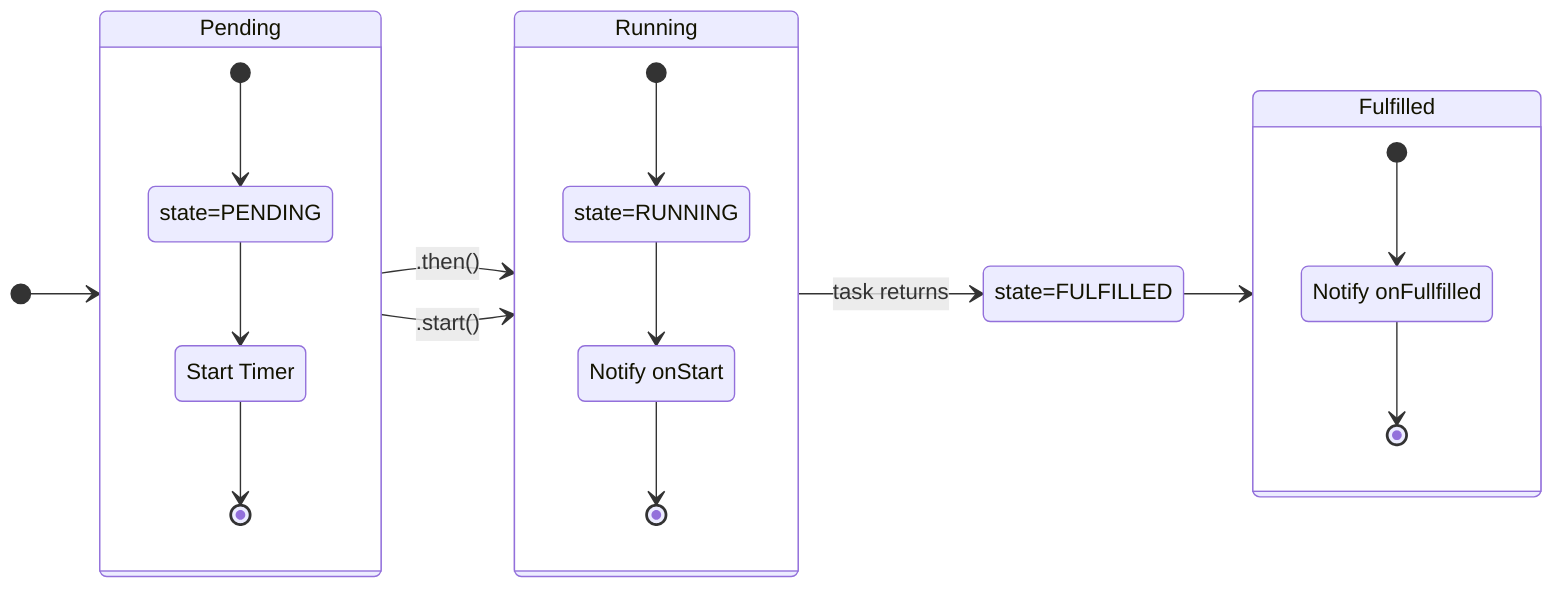 stateDiagram-v2
    direction LR
    [*] --> Pending
    Pending --> Running : .then()
    Pending --> Running : .start()
    Running --> state=FULFILLED : task returns
    state=FULFILLED --> Fulfilled

    state Pending {
      [*] --> state=PENDING
      state=PENDING --> Timer
      Timer --> [*]
      Timer : Start Timer
    }

    state Running {
      [*] --> state=RUNNING
      state=RUNNING --> NotifyStarted
      NotifyStarted --> [*]
      NotifyStarted : Notify onStart
    }

    state Fulfilled {
      [*] --> NotifyFulfilled
      NotifyFulfilled --> [*]
      NotifyFulfilled : Notify onFullfilled
    }